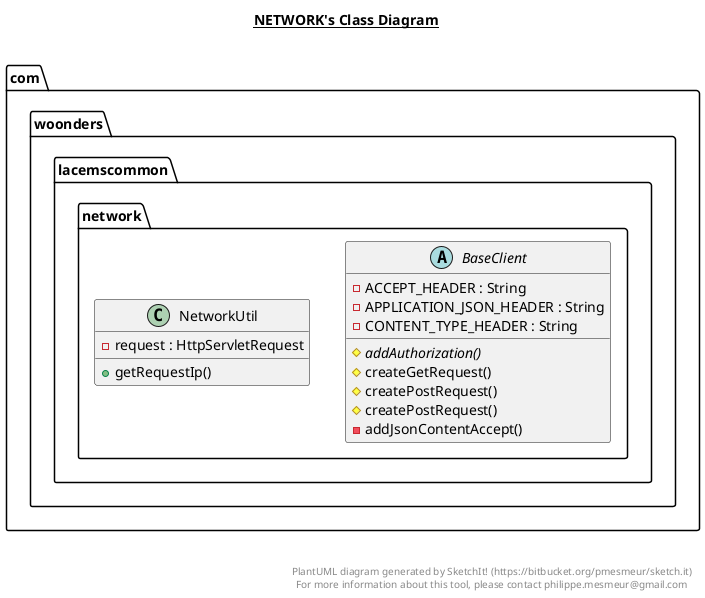 @startuml

title __NETWORK's Class Diagram__\n

  namespace com.woonders.lacemscommon {
    namespace network {
      abstract class com.woonders.lacemscommon.network.BaseClient {
          - ACCEPT_HEADER : String
          - APPLICATION_JSON_HEADER : String
          - CONTENT_TYPE_HEADER : String
          {abstract} # addAuthorization()
          # createGetRequest()
          # createPostRequest()
          # createPostRequest()
          - addJsonContentAccept()
      }
    }
  }
  

  namespace com.woonders.lacemscommon {
    namespace network {
      class com.woonders.lacemscommon.network.NetworkUtil {
          - request : HttpServletRequest
          + getRequestIp()
      }
    }
  }
  



right footer


PlantUML diagram generated by SketchIt! (https://bitbucket.org/pmesmeur/sketch.it)
For more information about this tool, please contact philippe.mesmeur@gmail.com
endfooter

@enduml
